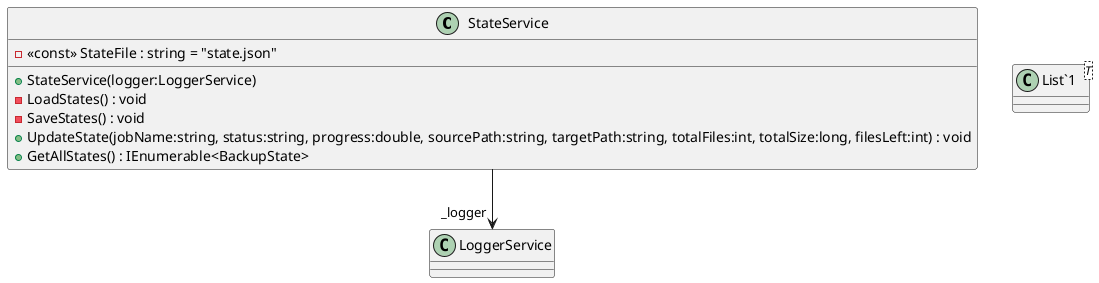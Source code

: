 @startuml
class StateService {
    - <<const>> StateFile : string = "state.json"
    + StateService(logger:LoggerService)
    - LoadStates() : void
    - SaveStates() : void
    + UpdateState(jobName:string, status:string, progress:double, sourcePath:string, targetPath:string, totalFiles:int, totalSize:long, filesLeft:int) : void
    + GetAllStates() : IEnumerable<BackupState>
}
class "List`1"<T> {
}
StateService --> "_logger" LoggerService
@enduml
